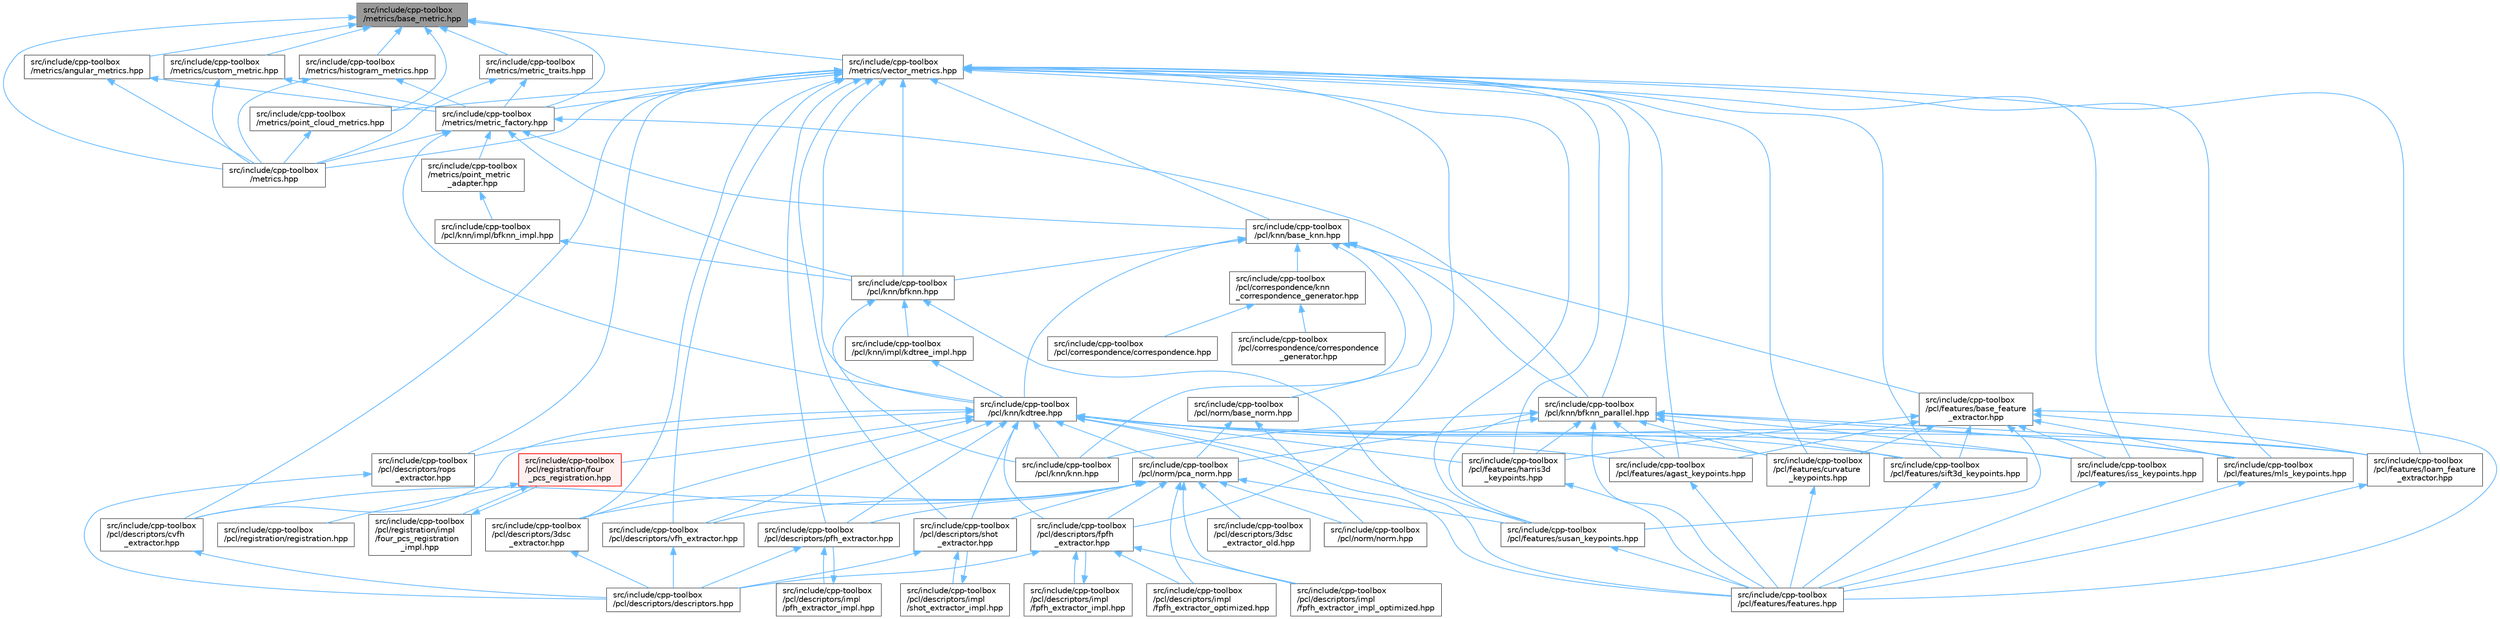 digraph "src/include/cpp-toolbox/metrics/base_metric.hpp"
{
 // LATEX_PDF_SIZE
  bgcolor="transparent";
  edge [fontname=Helvetica,fontsize=10,labelfontname=Helvetica,labelfontsize=10];
  node [fontname=Helvetica,fontsize=10,shape=box,height=0.2,width=0.4];
  Node1 [id="Node000001",label="src/include/cpp-toolbox\l/metrics/base_metric.hpp",height=0.2,width=0.4,color="gray40", fillcolor="grey60", style="filled", fontcolor="black",tooltip=" "];
  Node1 -> Node2 [id="edge1_Node000001_Node000002",dir="back",color="steelblue1",style="solid",tooltip=" "];
  Node2 [id="Node000002",label="src/include/cpp-toolbox\l/metrics.hpp",height=0.2,width=0.4,color="grey40", fillcolor="white", style="filled",URL="$metrics_8hpp.html",tooltip=" "];
  Node1 -> Node3 [id="edge2_Node000001_Node000003",dir="back",color="steelblue1",style="solid",tooltip=" "];
  Node3 [id="Node000003",label="src/include/cpp-toolbox\l/metrics/angular_metrics.hpp",height=0.2,width=0.4,color="grey40", fillcolor="white", style="filled",URL="$angular__metrics_8hpp.html",tooltip=" "];
  Node3 -> Node2 [id="edge3_Node000003_Node000002",dir="back",color="steelblue1",style="solid",tooltip=" "];
  Node3 -> Node4 [id="edge4_Node000003_Node000004",dir="back",color="steelblue1",style="solid",tooltip=" "];
  Node4 [id="Node000004",label="src/include/cpp-toolbox\l/metrics/metric_factory.hpp",height=0.2,width=0.4,color="grey40", fillcolor="white", style="filled",URL="$metric__factory_8hpp.html",tooltip=" "];
  Node4 -> Node2 [id="edge5_Node000004_Node000002",dir="back",color="steelblue1",style="solid",tooltip=" "];
  Node4 -> Node5 [id="edge6_Node000004_Node000005",dir="back",color="steelblue1",style="solid",tooltip=" "];
  Node5 [id="Node000005",label="src/include/cpp-toolbox\l/metrics/point_metric\l_adapter.hpp",height=0.2,width=0.4,color="grey40", fillcolor="white", style="filled",URL="$point__metric__adapter_8hpp.html",tooltip=" "];
  Node5 -> Node6 [id="edge7_Node000005_Node000006",dir="back",color="steelblue1",style="solid",tooltip=" "];
  Node6 [id="Node000006",label="src/include/cpp-toolbox\l/pcl/knn/impl/bfknn_impl.hpp",height=0.2,width=0.4,color="grey40", fillcolor="white", style="filled",URL="$bfknn__impl_8hpp.html",tooltip=" "];
  Node6 -> Node7 [id="edge8_Node000006_Node000007",dir="back",color="steelblue1",style="solid",tooltip=" "];
  Node7 [id="Node000007",label="src/include/cpp-toolbox\l/pcl/knn/bfknn.hpp",height=0.2,width=0.4,color="grey40", fillcolor="white", style="filled",URL="$bfknn_8hpp.html",tooltip=" "];
  Node7 -> Node8 [id="edge9_Node000007_Node000008",dir="back",color="steelblue1",style="solid",tooltip=" "];
  Node8 [id="Node000008",label="src/include/cpp-toolbox\l/pcl/features/features.hpp",height=0.2,width=0.4,color="grey40", fillcolor="white", style="filled",URL="$features_8hpp.html",tooltip="PCL特征提取器集合头文件 / PCL feature extractors collection header file."];
  Node7 -> Node9 [id="edge10_Node000007_Node000009",dir="back",color="steelblue1",style="solid",tooltip=" "];
  Node9 [id="Node000009",label="src/include/cpp-toolbox\l/pcl/knn/impl/kdtree_impl.hpp",height=0.2,width=0.4,color="grey40", fillcolor="white", style="filled",URL="$kdtree__impl_8hpp.html",tooltip=" "];
  Node9 -> Node10 [id="edge11_Node000009_Node000010",dir="back",color="steelblue1",style="solid",tooltip=" "];
  Node10 [id="Node000010",label="src/include/cpp-toolbox\l/pcl/knn/kdtree.hpp",height=0.2,width=0.4,color="grey40", fillcolor="white", style="filled",URL="$kdtree_8hpp.html",tooltip=" "];
  Node10 -> Node11 [id="edge12_Node000010_Node000011",dir="back",color="steelblue1",style="solid",tooltip=" "];
  Node11 [id="Node000011",label="src/include/cpp-toolbox\l/pcl/descriptors/3dsc\l_extractor.hpp",height=0.2,width=0.4,color="grey40", fillcolor="white", style="filled",URL="$3dsc__extractor_8hpp.html",tooltip=" "];
  Node11 -> Node12 [id="edge13_Node000011_Node000012",dir="back",color="steelblue1",style="solid",tooltip=" "];
  Node12 [id="Node000012",label="src/include/cpp-toolbox\l/pcl/descriptors/descriptors.hpp",height=0.2,width=0.4,color="grey40", fillcolor="white", style="filled",URL="$descriptors_8hpp.html",tooltip="描述子提取算法统一导出文件 / Unified export file for descriptor extraction algorithms"];
  Node10 -> Node13 [id="edge14_Node000010_Node000013",dir="back",color="steelblue1",style="solid",tooltip=" "];
  Node13 [id="Node000013",label="src/include/cpp-toolbox\l/pcl/descriptors/cvfh\l_extractor.hpp",height=0.2,width=0.4,color="grey40", fillcolor="white", style="filled",URL="$cvfh__extractor_8hpp.html",tooltip=" "];
  Node13 -> Node12 [id="edge15_Node000013_Node000012",dir="back",color="steelblue1",style="solid",tooltip=" "];
  Node10 -> Node14 [id="edge16_Node000010_Node000014",dir="back",color="steelblue1",style="solid",tooltip=" "];
  Node14 [id="Node000014",label="src/include/cpp-toolbox\l/pcl/descriptors/fpfh\l_extractor.hpp",height=0.2,width=0.4,color="grey40", fillcolor="white", style="filled",URL="$fpfh__extractor_8hpp.html",tooltip=" "];
  Node14 -> Node12 [id="edge17_Node000014_Node000012",dir="back",color="steelblue1",style="solid",tooltip=" "];
  Node14 -> Node15 [id="edge18_Node000014_Node000015",dir="back",color="steelblue1",style="solid",tooltip=" "];
  Node15 [id="Node000015",label="src/include/cpp-toolbox\l/pcl/descriptors/impl\l/fpfh_extractor_impl.hpp",height=0.2,width=0.4,color="grey40", fillcolor="white", style="filled",URL="$fpfh__extractor__impl_8hpp.html",tooltip=" "];
  Node15 -> Node14 [id="edge19_Node000015_Node000014",dir="back",color="steelblue1",style="solid",tooltip=" "];
  Node14 -> Node16 [id="edge20_Node000014_Node000016",dir="back",color="steelblue1",style="solid",tooltip=" "];
  Node16 [id="Node000016",label="src/include/cpp-toolbox\l/pcl/descriptors/impl\l/fpfh_extractor_impl_optimized.hpp",height=0.2,width=0.4,color="grey40", fillcolor="white", style="filled",URL="$fpfh__extractor__impl__optimized_8hpp.html",tooltip=" "];
  Node14 -> Node17 [id="edge21_Node000014_Node000017",dir="back",color="steelblue1",style="solid",tooltip=" "];
  Node17 [id="Node000017",label="src/include/cpp-toolbox\l/pcl/descriptors/impl\l/fpfh_extractor_optimized.hpp",height=0.2,width=0.4,color="grey40", fillcolor="white", style="filled",URL="$fpfh__extractor__optimized_8hpp.html",tooltip=" "];
  Node10 -> Node18 [id="edge22_Node000010_Node000018",dir="back",color="steelblue1",style="solid",tooltip=" "];
  Node18 [id="Node000018",label="src/include/cpp-toolbox\l/pcl/descriptors/pfh_extractor.hpp",height=0.2,width=0.4,color="grey40", fillcolor="white", style="filled",URL="$pfh__extractor_8hpp.html",tooltip=" "];
  Node18 -> Node12 [id="edge23_Node000018_Node000012",dir="back",color="steelblue1",style="solid",tooltip=" "];
  Node18 -> Node19 [id="edge24_Node000018_Node000019",dir="back",color="steelblue1",style="solid",tooltip=" "];
  Node19 [id="Node000019",label="src/include/cpp-toolbox\l/pcl/descriptors/impl\l/pfh_extractor_impl.hpp",height=0.2,width=0.4,color="grey40", fillcolor="white", style="filled",URL="$pfh__extractor__impl_8hpp.html",tooltip=" "];
  Node19 -> Node18 [id="edge25_Node000019_Node000018",dir="back",color="steelblue1",style="solid",tooltip=" "];
  Node10 -> Node20 [id="edge26_Node000010_Node000020",dir="back",color="steelblue1",style="solid",tooltip=" "];
  Node20 [id="Node000020",label="src/include/cpp-toolbox\l/pcl/descriptors/rops\l_extractor.hpp",height=0.2,width=0.4,color="grey40", fillcolor="white", style="filled",URL="$rops__extractor_8hpp.html",tooltip=" "];
  Node20 -> Node12 [id="edge27_Node000020_Node000012",dir="back",color="steelblue1",style="solid",tooltip=" "];
  Node10 -> Node21 [id="edge28_Node000010_Node000021",dir="back",color="steelblue1",style="solid",tooltip=" "];
  Node21 [id="Node000021",label="src/include/cpp-toolbox\l/pcl/descriptors/shot\l_extractor.hpp",height=0.2,width=0.4,color="grey40", fillcolor="white", style="filled",URL="$shot__extractor_8hpp.html",tooltip=" "];
  Node21 -> Node12 [id="edge29_Node000021_Node000012",dir="back",color="steelblue1",style="solid",tooltip=" "];
  Node21 -> Node22 [id="edge30_Node000021_Node000022",dir="back",color="steelblue1",style="solid",tooltip=" "];
  Node22 [id="Node000022",label="src/include/cpp-toolbox\l/pcl/descriptors/impl\l/shot_extractor_impl.hpp",height=0.2,width=0.4,color="grey40", fillcolor="white", style="filled",URL="$shot__extractor__impl_8hpp.html",tooltip=" "];
  Node22 -> Node21 [id="edge31_Node000022_Node000021",dir="back",color="steelblue1",style="solid",tooltip=" "];
  Node10 -> Node23 [id="edge32_Node000010_Node000023",dir="back",color="steelblue1",style="solid",tooltip=" "];
  Node23 [id="Node000023",label="src/include/cpp-toolbox\l/pcl/descriptors/vfh_extractor.hpp",height=0.2,width=0.4,color="grey40", fillcolor="white", style="filled",URL="$vfh__extractor_8hpp.html",tooltip=" "];
  Node23 -> Node12 [id="edge33_Node000023_Node000012",dir="back",color="steelblue1",style="solid",tooltip=" "];
  Node10 -> Node24 [id="edge34_Node000010_Node000024",dir="back",color="steelblue1",style="solid",tooltip=" "];
  Node24 [id="Node000024",label="src/include/cpp-toolbox\l/pcl/features/agast_keypoints.hpp",height=0.2,width=0.4,color="grey40", fillcolor="white", style="filled",URL="$agast__keypoints_8hpp.html",tooltip=" "];
  Node24 -> Node8 [id="edge35_Node000024_Node000008",dir="back",color="steelblue1",style="solid",tooltip=" "];
  Node10 -> Node25 [id="edge36_Node000010_Node000025",dir="back",color="steelblue1",style="solid",tooltip=" "];
  Node25 [id="Node000025",label="src/include/cpp-toolbox\l/pcl/features/curvature\l_keypoints.hpp",height=0.2,width=0.4,color="grey40", fillcolor="white", style="filled",URL="$curvature__keypoints_8hpp.html",tooltip=" "];
  Node25 -> Node8 [id="edge37_Node000025_Node000008",dir="back",color="steelblue1",style="solid",tooltip=" "];
  Node10 -> Node8 [id="edge38_Node000010_Node000008",dir="back",color="steelblue1",style="solid",tooltip=" "];
  Node10 -> Node26 [id="edge39_Node000010_Node000026",dir="back",color="steelblue1",style="solid",tooltip=" "];
  Node26 [id="Node000026",label="src/include/cpp-toolbox\l/pcl/features/harris3d\l_keypoints.hpp",height=0.2,width=0.4,color="grey40", fillcolor="white", style="filled",URL="$harris3d__keypoints_8hpp.html",tooltip=" "];
  Node26 -> Node8 [id="edge40_Node000026_Node000008",dir="back",color="steelblue1",style="solid",tooltip=" "];
  Node10 -> Node27 [id="edge41_Node000010_Node000027",dir="back",color="steelblue1",style="solid",tooltip=" "];
  Node27 [id="Node000027",label="src/include/cpp-toolbox\l/pcl/features/iss_keypoints.hpp",height=0.2,width=0.4,color="grey40", fillcolor="white", style="filled",URL="$iss__keypoints_8hpp.html",tooltip=" "];
  Node27 -> Node8 [id="edge42_Node000027_Node000008",dir="back",color="steelblue1",style="solid",tooltip=" "];
  Node10 -> Node28 [id="edge43_Node000010_Node000028",dir="back",color="steelblue1",style="solid",tooltip=" "];
  Node28 [id="Node000028",label="src/include/cpp-toolbox\l/pcl/features/loam_feature\l_extractor.hpp",height=0.2,width=0.4,color="grey40", fillcolor="white", style="filled",URL="$loam__feature__extractor_8hpp.html",tooltip=" "];
  Node28 -> Node8 [id="edge44_Node000028_Node000008",dir="back",color="steelblue1",style="solid",tooltip=" "];
  Node10 -> Node29 [id="edge45_Node000010_Node000029",dir="back",color="steelblue1",style="solid",tooltip=" "];
  Node29 [id="Node000029",label="src/include/cpp-toolbox\l/pcl/features/mls_keypoints.hpp",height=0.2,width=0.4,color="grey40", fillcolor="white", style="filled",URL="$mls__keypoints_8hpp.html",tooltip=" "];
  Node29 -> Node8 [id="edge46_Node000029_Node000008",dir="back",color="steelblue1",style="solid",tooltip=" "];
  Node10 -> Node30 [id="edge47_Node000010_Node000030",dir="back",color="steelblue1",style="solid",tooltip=" "];
  Node30 [id="Node000030",label="src/include/cpp-toolbox\l/pcl/features/sift3d_keypoints.hpp",height=0.2,width=0.4,color="grey40", fillcolor="white", style="filled",URL="$sift3d__keypoints_8hpp.html",tooltip=" "];
  Node30 -> Node8 [id="edge48_Node000030_Node000008",dir="back",color="steelblue1",style="solid",tooltip=" "];
  Node10 -> Node31 [id="edge49_Node000010_Node000031",dir="back",color="steelblue1",style="solid",tooltip=" "];
  Node31 [id="Node000031",label="src/include/cpp-toolbox\l/pcl/features/susan_keypoints.hpp",height=0.2,width=0.4,color="grey40", fillcolor="white", style="filled",URL="$susan__keypoints_8hpp.html",tooltip=" "];
  Node31 -> Node8 [id="edge50_Node000031_Node000008",dir="back",color="steelblue1",style="solid",tooltip=" "];
  Node10 -> Node32 [id="edge51_Node000010_Node000032",dir="back",color="steelblue1",style="solid",tooltip=" "];
  Node32 [id="Node000032",label="src/include/cpp-toolbox\l/pcl/knn/knn.hpp",height=0.2,width=0.4,color="grey40", fillcolor="white", style="filled",URL="$knn_8hpp.html",tooltip="KNN算法统一导出文件 / Unified export file for KNN algorithms."];
  Node10 -> Node33 [id="edge52_Node000010_Node000033",dir="back",color="steelblue1",style="solid",tooltip=" "];
  Node33 [id="Node000033",label="src/include/cpp-toolbox\l/pcl/norm/pca_norm.hpp",height=0.2,width=0.4,color="grey40", fillcolor="white", style="filled",URL="$pca__norm_8hpp.html",tooltip=" "];
  Node33 -> Node11 [id="edge53_Node000033_Node000011",dir="back",color="steelblue1",style="solid",tooltip=" "];
  Node33 -> Node34 [id="edge54_Node000033_Node000034",dir="back",color="steelblue1",style="solid",tooltip=" "];
  Node34 [id="Node000034",label="src/include/cpp-toolbox\l/pcl/descriptors/3dsc\l_extractor_old.hpp",height=0.2,width=0.4,color="grey40", fillcolor="white", style="filled",URL="$3dsc__extractor__old_8hpp.html",tooltip=" "];
  Node33 -> Node13 [id="edge55_Node000033_Node000013",dir="back",color="steelblue1",style="solid",tooltip=" "];
  Node33 -> Node14 [id="edge56_Node000033_Node000014",dir="back",color="steelblue1",style="solid",tooltip=" "];
  Node33 -> Node16 [id="edge57_Node000033_Node000016",dir="back",color="steelblue1",style="solid",tooltip=" "];
  Node33 -> Node17 [id="edge58_Node000033_Node000017",dir="back",color="steelblue1",style="solid",tooltip=" "];
  Node33 -> Node18 [id="edge59_Node000033_Node000018",dir="back",color="steelblue1",style="solid",tooltip=" "];
  Node33 -> Node21 [id="edge60_Node000033_Node000021",dir="back",color="steelblue1",style="solid",tooltip=" "];
  Node33 -> Node23 [id="edge61_Node000033_Node000023",dir="back",color="steelblue1",style="solid",tooltip=" "];
  Node33 -> Node31 [id="edge62_Node000033_Node000031",dir="back",color="steelblue1",style="solid",tooltip=" "];
  Node33 -> Node35 [id="edge63_Node000033_Node000035",dir="back",color="steelblue1",style="solid",tooltip=" "];
  Node35 [id="Node000035",label="src/include/cpp-toolbox\l/pcl/norm/norm.hpp",height=0.2,width=0.4,color="grey40", fillcolor="white", style="filled",URL="$norm_8hpp.html",tooltip="法向量提取算法统一导出文件 / Unified export file for normal extraction algorithms"];
  Node10 -> Node36 [id="edge64_Node000010_Node000036",dir="back",color="steelblue1",style="solid",tooltip=" "];
  Node36 [id="Node000036",label="src/include/cpp-toolbox\l/pcl/registration/four\l_pcs_registration.hpp",height=0.2,width=0.4,color="red", fillcolor="#FFF0F0", style="filled",URL="$four__pcs__registration_8hpp.html",tooltip=" "];
  Node36 -> Node37 [id="edge65_Node000036_Node000037",dir="back",color="steelblue1",style="solid",tooltip=" "];
  Node37 [id="Node000037",label="src/include/cpp-toolbox\l/pcl/registration/impl\l/four_pcs_registration\l_impl.hpp",height=0.2,width=0.4,color="grey40", fillcolor="white", style="filled",URL="$four__pcs__registration__impl_8hpp.html",tooltip=" "];
  Node37 -> Node36 [id="edge66_Node000037_Node000036",dir="back",color="steelblue1",style="solid",tooltip=" "];
  Node36 -> Node38 [id="edge67_Node000036_Node000038",dir="back",color="steelblue1",style="solid",tooltip=" "];
  Node38 [id="Node000038",label="src/include/cpp-toolbox\l/pcl/registration/registration.hpp",height=0.2,width=0.4,color="grey40", fillcolor="white", style="filled",URL="$registration_8hpp.html",tooltip="点云配准算法统一导出文件 / Unified export file for point cloud registration algorithms"];
  Node7 -> Node32 [id="edge68_Node000007_Node000032",dir="back",color="steelblue1",style="solid",tooltip=" "];
  Node4 -> Node41 [id="edge69_Node000004_Node000041",dir="back",color="steelblue1",style="solid",tooltip=" "];
  Node41 [id="Node000041",label="src/include/cpp-toolbox\l/pcl/knn/base_knn.hpp",height=0.2,width=0.4,color="grey40", fillcolor="white", style="filled",URL="$base__knn_8hpp.html",tooltip=" "];
  Node41 -> Node42 [id="edge70_Node000041_Node000042",dir="back",color="steelblue1",style="solid",tooltip=" "];
  Node42 [id="Node000042",label="src/include/cpp-toolbox\l/pcl/correspondence/knn\l_correspondence_generator.hpp",height=0.2,width=0.4,color="grey40", fillcolor="white", style="filled",URL="$knn__correspondence__generator_8hpp.html",tooltip=" "];
  Node42 -> Node43 [id="edge71_Node000042_Node000043",dir="back",color="steelblue1",style="solid",tooltip=" "];
  Node43 [id="Node000043",label="src/include/cpp-toolbox\l/pcl/correspondence/correspondence.hpp",height=0.2,width=0.4,color="grey40", fillcolor="white", style="filled",URL="$correspondence_8hpp.html",tooltip="对应点生成算法统一导出文件 / Unified export file for correspondence generation algorithms"];
  Node42 -> Node44 [id="edge72_Node000042_Node000044",dir="back",color="steelblue1",style="solid",tooltip=" "];
  Node44 [id="Node000044",label="src/include/cpp-toolbox\l/pcl/correspondence/correspondence\l_generator.hpp",height=0.2,width=0.4,color="grey40", fillcolor="white", style="filled",URL="$correspondence__generator_8hpp.html",tooltip="向后兼容的别名文件 / Backward compatibility alias file"];
  Node41 -> Node45 [id="edge73_Node000041_Node000045",dir="back",color="steelblue1",style="solid",tooltip=" "];
  Node45 [id="Node000045",label="src/include/cpp-toolbox\l/pcl/features/base_feature\l_extractor.hpp",height=0.2,width=0.4,color="grey40", fillcolor="white", style="filled",URL="$base__feature__extractor_8hpp.html",tooltip=" "];
  Node45 -> Node24 [id="edge74_Node000045_Node000024",dir="back",color="steelblue1",style="solid",tooltip=" "];
  Node45 -> Node25 [id="edge75_Node000045_Node000025",dir="back",color="steelblue1",style="solid",tooltip=" "];
  Node45 -> Node8 [id="edge76_Node000045_Node000008",dir="back",color="steelblue1",style="solid",tooltip=" "];
  Node45 -> Node26 [id="edge77_Node000045_Node000026",dir="back",color="steelblue1",style="solid",tooltip=" "];
  Node45 -> Node27 [id="edge78_Node000045_Node000027",dir="back",color="steelblue1",style="solid",tooltip=" "];
  Node45 -> Node28 [id="edge79_Node000045_Node000028",dir="back",color="steelblue1",style="solid",tooltip=" "];
  Node45 -> Node29 [id="edge80_Node000045_Node000029",dir="back",color="steelblue1",style="solid",tooltip=" "];
  Node45 -> Node30 [id="edge81_Node000045_Node000030",dir="back",color="steelblue1",style="solid",tooltip=" "];
  Node45 -> Node31 [id="edge82_Node000045_Node000031",dir="back",color="steelblue1",style="solid",tooltip=" "];
  Node41 -> Node7 [id="edge83_Node000041_Node000007",dir="back",color="steelblue1",style="solid",tooltip=" "];
  Node41 -> Node46 [id="edge84_Node000041_Node000046",dir="back",color="steelblue1",style="solid",tooltip=" "];
  Node46 [id="Node000046",label="src/include/cpp-toolbox\l/pcl/knn/bfknn_parallel.hpp",height=0.2,width=0.4,color="grey40", fillcolor="white", style="filled",URL="$bfknn__parallel_8hpp.html",tooltip=" "];
  Node46 -> Node24 [id="edge85_Node000046_Node000024",dir="back",color="steelblue1",style="solid",tooltip=" "];
  Node46 -> Node25 [id="edge86_Node000046_Node000025",dir="back",color="steelblue1",style="solid",tooltip=" "];
  Node46 -> Node8 [id="edge87_Node000046_Node000008",dir="back",color="steelblue1",style="solid",tooltip=" "];
  Node46 -> Node26 [id="edge88_Node000046_Node000026",dir="back",color="steelblue1",style="solid",tooltip=" "];
  Node46 -> Node27 [id="edge89_Node000046_Node000027",dir="back",color="steelblue1",style="solid",tooltip=" "];
  Node46 -> Node28 [id="edge90_Node000046_Node000028",dir="back",color="steelblue1",style="solid",tooltip=" "];
  Node46 -> Node29 [id="edge91_Node000046_Node000029",dir="back",color="steelblue1",style="solid",tooltip=" "];
  Node46 -> Node30 [id="edge92_Node000046_Node000030",dir="back",color="steelblue1",style="solid",tooltip=" "];
  Node46 -> Node31 [id="edge93_Node000046_Node000031",dir="back",color="steelblue1",style="solid",tooltip=" "];
  Node46 -> Node32 [id="edge94_Node000046_Node000032",dir="back",color="steelblue1",style="solid",tooltip=" "];
  Node46 -> Node33 [id="edge95_Node000046_Node000033",dir="back",color="steelblue1",style="solid",tooltip=" "];
  Node41 -> Node10 [id="edge96_Node000041_Node000010",dir="back",color="steelblue1",style="solid",tooltip=" "];
  Node41 -> Node32 [id="edge97_Node000041_Node000032",dir="back",color="steelblue1",style="solid",tooltip=" "];
  Node41 -> Node47 [id="edge98_Node000041_Node000047",dir="back",color="steelblue1",style="solid",tooltip=" "];
  Node47 [id="Node000047",label="src/include/cpp-toolbox\l/pcl/norm/base_norm.hpp",height=0.2,width=0.4,color="grey40", fillcolor="white", style="filled",URL="$base__norm_8hpp.html",tooltip=" "];
  Node47 -> Node35 [id="edge99_Node000047_Node000035",dir="back",color="steelblue1",style="solid",tooltip=" "];
  Node47 -> Node33 [id="edge100_Node000047_Node000033",dir="back",color="steelblue1",style="solid",tooltip=" "];
  Node4 -> Node7 [id="edge101_Node000004_Node000007",dir="back",color="steelblue1",style="solid",tooltip=" "];
  Node4 -> Node46 [id="edge102_Node000004_Node000046",dir="back",color="steelblue1",style="solid",tooltip=" "];
  Node4 -> Node10 [id="edge103_Node000004_Node000010",dir="back",color="steelblue1",style="solid",tooltip=" "];
  Node1 -> Node48 [id="edge104_Node000001_Node000048",dir="back",color="steelblue1",style="solid",tooltip=" "];
  Node48 [id="Node000048",label="src/include/cpp-toolbox\l/metrics/custom_metric.hpp",height=0.2,width=0.4,color="grey40", fillcolor="white", style="filled",URL="$custom__metric_8hpp.html",tooltip=" "];
  Node48 -> Node2 [id="edge105_Node000048_Node000002",dir="back",color="steelblue1",style="solid",tooltip=" "];
  Node48 -> Node4 [id="edge106_Node000048_Node000004",dir="back",color="steelblue1",style="solid",tooltip=" "];
  Node1 -> Node49 [id="edge107_Node000001_Node000049",dir="back",color="steelblue1",style="solid",tooltip=" "];
  Node49 [id="Node000049",label="src/include/cpp-toolbox\l/metrics/histogram_metrics.hpp",height=0.2,width=0.4,color="grey40", fillcolor="white", style="filled",URL="$histogram__metrics_8hpp.html",tooltip=" "];
  Node49 -> Node2 [id="edge108_Node000049_Node000002",dir="back",color="steelblue1",style="solid",tooltip=" "];
  Node49 -> Node4 [id="edge109_Node000049_Node000004",dir="back",color="steelblue1",style="solid",tooltip=" "];
  Node1 -> Node4 [id="edge110_Node000001_Node000004",dir="back",color="steelblue1",style="solid",tooltip=" "];
  Node1 -> Node50 [id="edge111_Node000001_Node000050",dir="back",color="steelblue1",style="solid",tooltip=" "];
  Node50 [id="Node000050",label="src/include/cpp-toolbox\l/metrics/metric_traits.hpp",height=0.2,width=0.4,color="grey40", fillcolor="white", style="filled",URL="$metric__traits_8hpp.html",tooltip=" "];
  Node50 -> Node2 [id="edge112_Node000050_Node000002",dir="back",color="steelblue1",style="solid",tooltip=" "];
  Node50 -> Node4 [id="edge113_Node000050_Node000004",dir="back",color="steelblue1",style="solid",tooltip=" "];
  Node1 -> Node51 [id="edge114_Node000001_Node000051",dir="back",color="steelblue1",style="solid",tooltip=" "];
  Node51 [id="Node000051",label="src/include/cpp-toolbox\l/metrics/point_cloud_metrics.hpp",height=0.2,width=0.4,color="grey40", fillcolor="white", style="filled",URL="$point__cloud__metrics_8hpp.html",tooltip=" "];
  Node51 -> Node2 [id="edge115_Node000051_Node000002",dir="back",color="steelblue1",style="solid",tooltip=" "];
  Node1 -> Node52 [id="edge116_Node000001_Node000052",dir="back",color="steelblue1",style="solid",tooltip=" "];
  Node52 [id="Node000052",label="src/include/cpp-toolbox\l/metrics/vector_metrics.hpp",height=0.2,width=0.4,color="grey40", fillcolor="white", style="filled",URL="$vector__metrics_8hpp.html",tooltip=" "];
  Node52 -> Node2 [id="edge117_Node000052_Node000002",dir="back",color="steelblue1",style="solid",tooltip=" "];
  Node52 -> Node4 [id="edge118_Node000052_Node000004",dir="back",color="steelblue1",style="solid",tooltip=" "];
  Node52 -> Node51 [id="edge119_Node000052_Node000051",dir="back",color="steelblue1",style="solid",tooltip=" "];
  Node52 -> Node11 [id="edge120_Node000052_Node000011",dir="back",color="steelblue1",style="solid",tooltip=" "];
  Node52 -> Node13 [id="edge121_Node000052_Node000013",dir="back",color="steelblue1",style="solid",tooltip=" "];
  Node52 -> Node14 [id="edge122_Node000052_Node000014",dir="back",color="steelblue1",style="solid",tooltip=" "];
  Node52 -> Node18 [id="edge123_Node000052_Node000018",dir="back",color="steelblue1",style="solid",tooltip=" "];
  Node52 -> Node20 [id="edge124_Node000052_Node000020",dir="back",color="steelblue1",style="solid",tooltip=" "];
  Node52 -> Node21 [id="edge125_Node000052_Node000021",dir="back",color="steelblue1",style="solid",tooltip=" "];
  Node52 -> Node23 [id="edge126_Node000052_Node000023",dir="back",color="steelblue1",style="solid",tooltip=" "];
  Node52 -> Node24 [id="edge127_Node000052_Node000024",dir="back",color="steelblue1",style="solid",tooltip=" "];
  Node52 -> Node25 [id="edge128_Node000052_Node000025",dir="back",color="steelblue1",style="solid",tooltip=" "];
  Node52 -> Node26 [id="edge129_Node000052_Node000026",dir="back",color="steelblue1",style="solid",tooltip=" "];
  Node52 -> Node27 [id="edge130_Node000052_Node000027",dir="back",color="steelblue1",style="solid",tooltip=" "];
  Node52 -> Node28 [id="edge131_Node000052_Node000028",dir="back",color="steelblue1",style="solid",tooltip=" "];
  Node52 -> Node29 [id="edge132_Node000052_Node000029",dir="back",color="steelblue1",style="solid",tooltip=" "];
  Node52 -> Node30 [id="edge133_Node000052_Node000030",dir="back",color="steelblue1",style="solid",tooltip=" "];
  Node52 -> Node31 [id="edge134_Node000052_Node000031",dir="back",color="steelblue1",style="solid",tooltip=" "];
  Node52 -> Node41 [id="edge135_Node000052_Node000041",dir="back",color="steelblue1",style="solid",tooltip=" "];
  Node52 -> Node7 [id="edge136_Node000052_Node000007",dir="back",color="steelblue1",style="solid",tooltip=" "];
  Node52 -> Node46 [id="edge137_Node000052_Node000046",dir="back",color="steelblue1",style="solid",tooltip=" "];
  Node52 -> Node10 [id="edge138_Node000052_Node000010",dir="back",color="steelblue1",style="solid",tooltip=" "];
}
